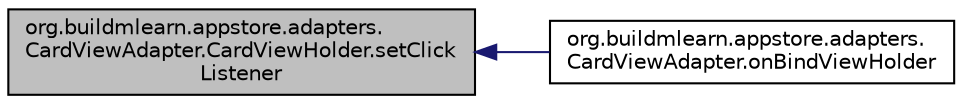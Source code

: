 digraph "org.buildmlearn.appstore.adapters.CardViewAdapter.CardViewHolder.setClickListener"
{
 // INTERACTIVE_SVG=YES
  bgcolor="transparent";
  edge [fontname="Helvetica",fontsize="10",labelfontname="Helvetica",labelfontsize="10"];
  node [fontname="Helvetica",fontsize="10",shape=record];
  rankdir="LR";
  Node1 [label="org.buildmlearn.appstore.adapters.\lCardViewAdapter.CardViewHolder.setClick\lListener",height=0.2,width=0.4,color="black", fillcolor="grey75", style="filled", fontcolor="black"];
  Node1 -> Node2 [dir="back",color="midnightblue",fontsize="10",style="solid",fontname="Helvetica"];
  Node2 [label="org.buildmlearn.appstore.adapters.\lCardViewAdapter.onBindViewHolder",height=0.2,width=0.4,color="black",URL="$d5/d3c/classorg_1_1buildmlearn_1_1appstore_1_1adapters_1_1_card_view_adapter.html#a2c54de70fff6623b6c325037c947a13f",tooltip="Binds content to the cardviewholder object. "];
}
